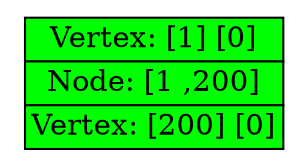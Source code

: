 digraph G
{
	node [shape = none];
	rankdir = LR;
	node0
	[
		label = <<table border="0" cellspacing="0">
			       <tr><td port="port0"  border="1" bgcolor="green">Vertex: [1] [0]</td></tr>
			       <tr><td port="port1"  border="1" bgcolor="green">Node: [1 ,200]</td></tr>
			       <tr><td port="port2"  border="1" bgcolor="green">Vertex: [200] [0]</td></tr>
	        </table>>
	]
}
